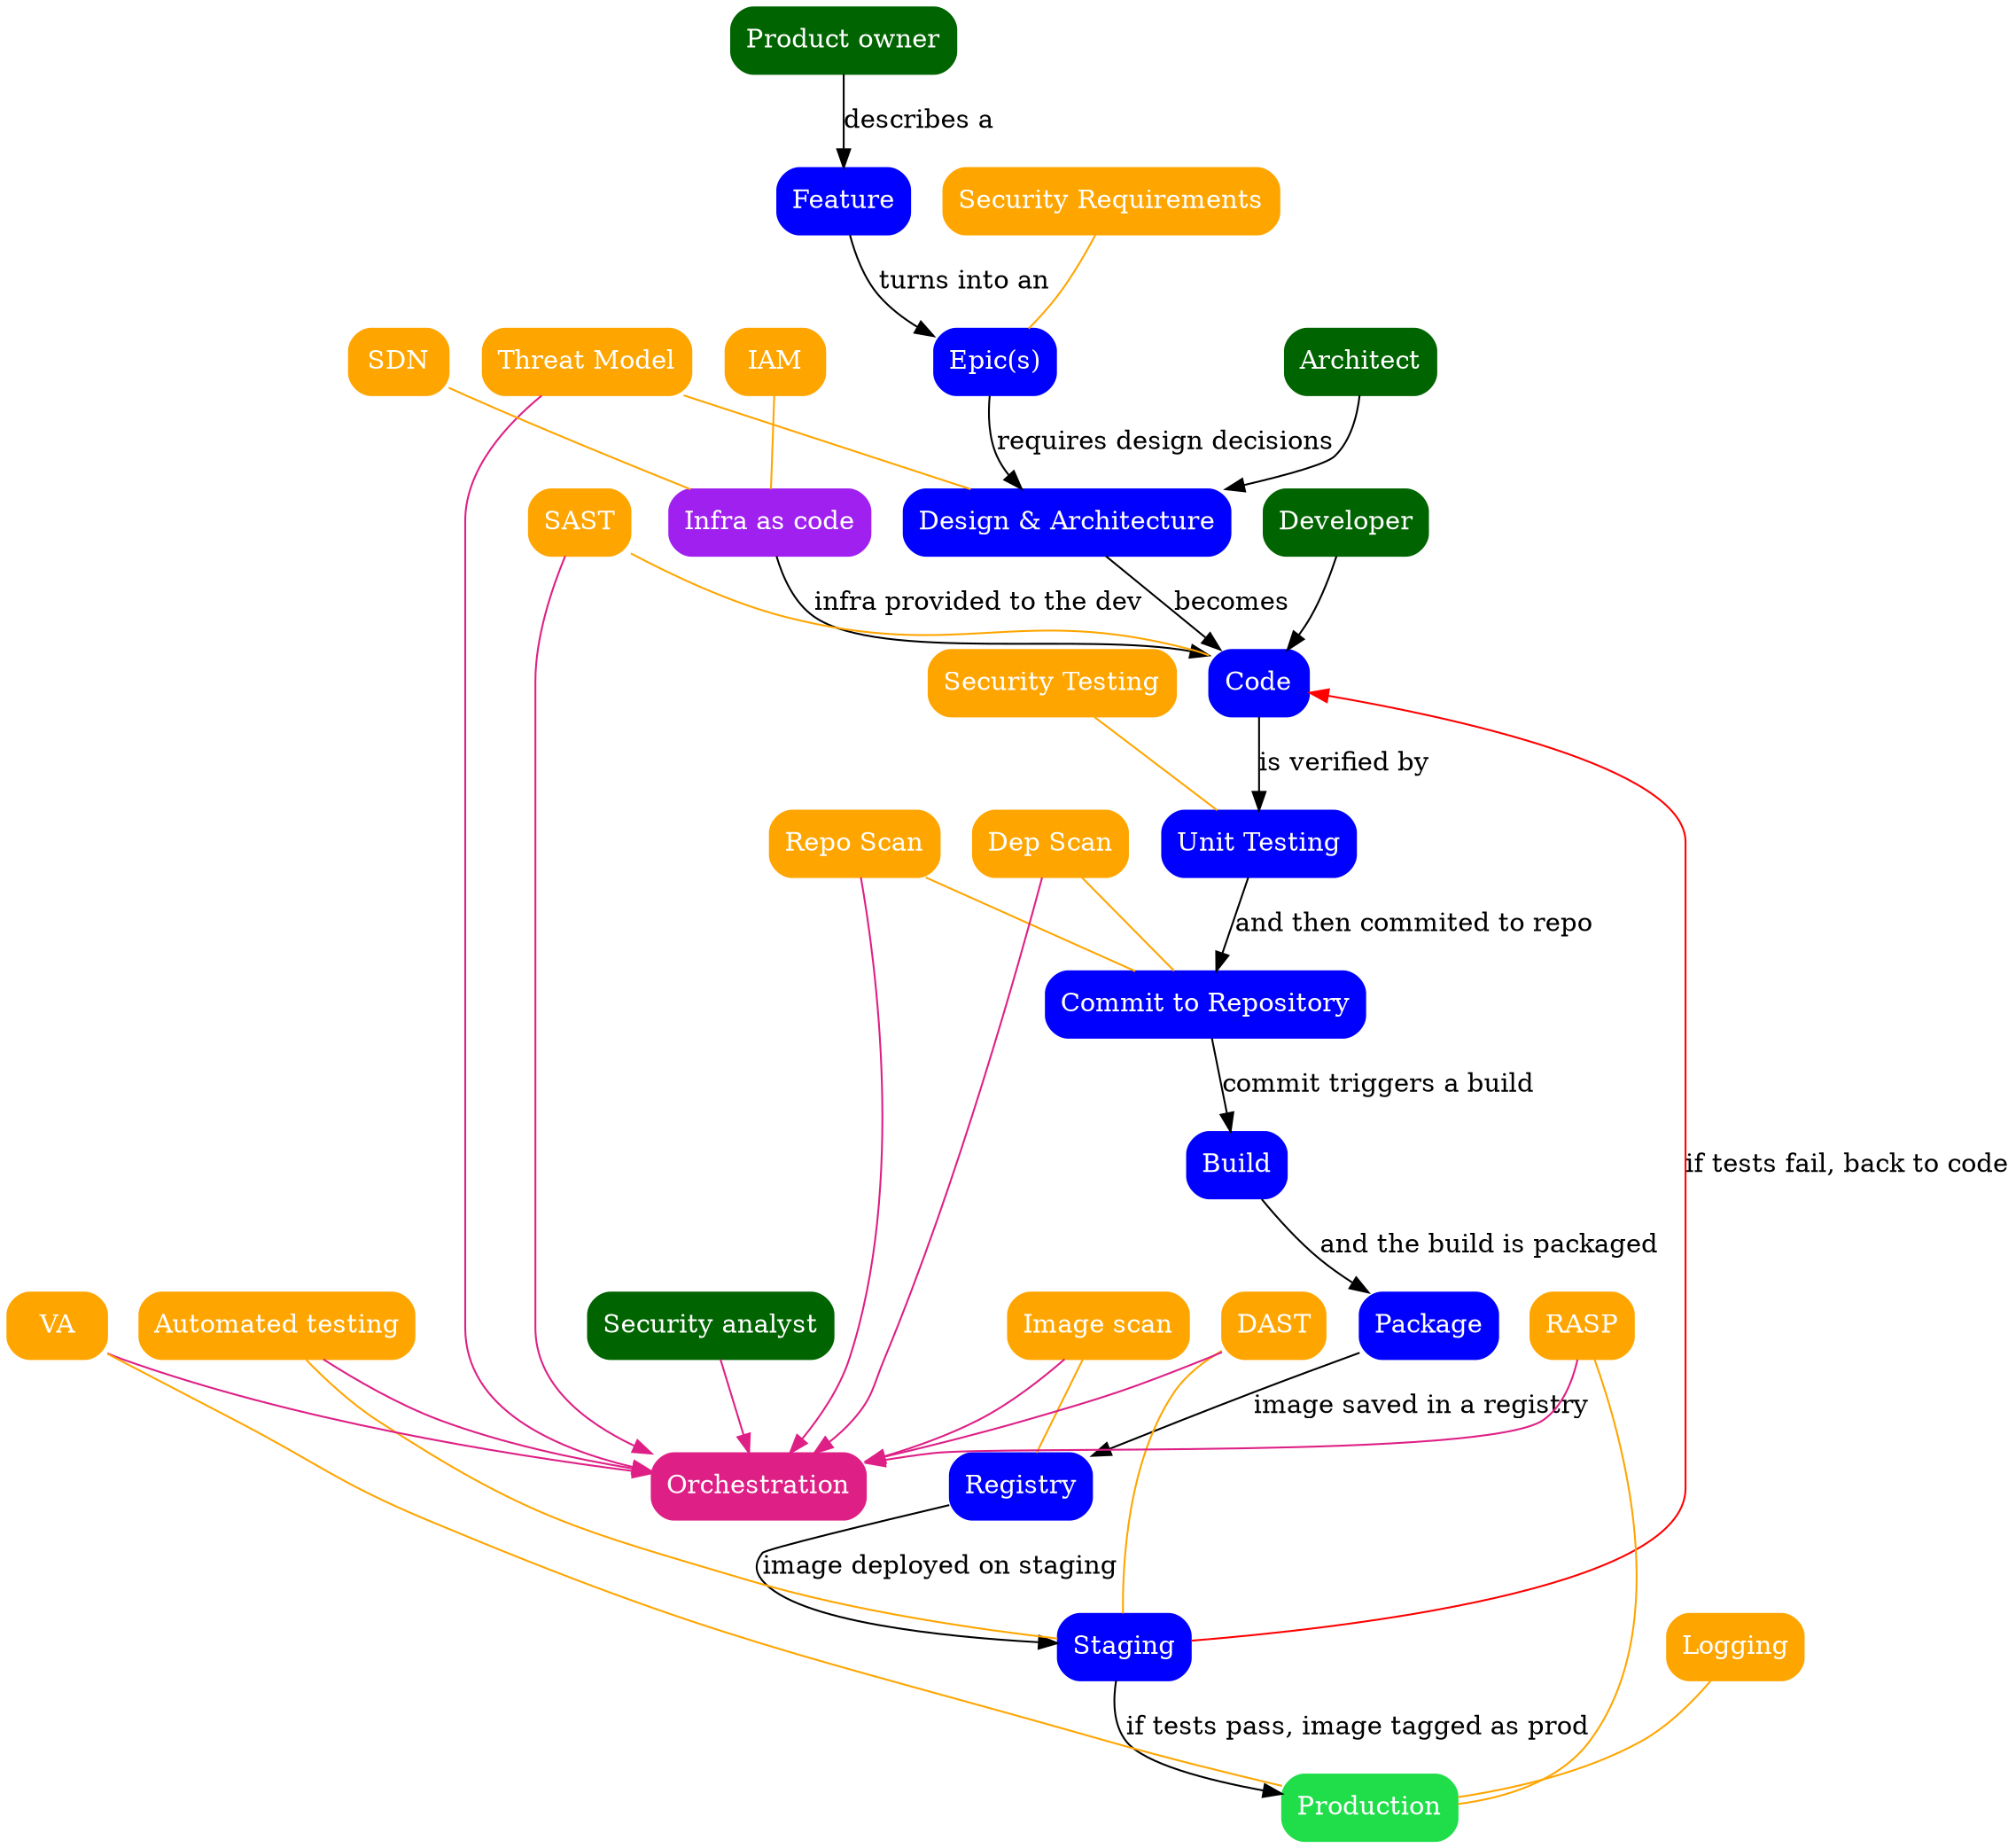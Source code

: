 digraph {
    fontname = "Calibri";
    node [fontcolor = white, style="rounded, filled", shape="box"]
    
    /* People */
    product_owner[ color=darkgreen, label="Product owner" ]
    security_engineer[ color=darkgreen, label="Security analyst" ]  
    architect[ color=darkgreen, label="Architect" ]
    developer[ color=darkgreen, label="Developer" ]
    
    /* DevOps elements*/
    infrastructure_as_code[ color=purple, label="Infra as code" ]

    /* Dev elements */
    feature[ color=blue, label="Feature" ]
    epic[ color=blue, label="Epic(s)" ]
    design[ color=blue, label="Design & Architecture" ]
    code[ color=blue, label="Code" ]
    unit_testing[ color=blue, label="Unit Testing" ]
    commit[ color=blue, label="Commit to Repository" ]
    build[ color=blue, label="Build" ]
    package[ color=blue, label="Package" ]
    registry[ color=blue, label="Registry" ]
    staging[ color=blue, label="Staging" ]

    /* AppSec elements */
    security_requirements[ color=orange, label="Security Requirements" ]
    threat_model[ color=orange, label="Threat Model" ]
    sast[ color=orange, label="SAST" ]
    access_management[ color=orange, label="IAM" ]
    network_segregation[ color=orange, label="SDN" ]
    security_testing[ color=orange, label="Security Testing" ]
    repository_check[ color=orange, label="Repo Scan" ]
    dependency_check[ color=orange, label="Dep Scan" ]
    image_scan[ color=orange, label="Image scan" ]
    automated_tests[ color=orange, label="Automated testing" ]
    dast[ color=orange, label="DAST" ]
    vulnerability_scanning[ color=orange, label="VA" ]
    rasp[ color=orange, label="RASP" ]
    logging[ color=orange, label="Logging" ]

    /* Orchestration elements*/
    orchi [ color="#DE1F85", label="Orchestration" ]

    /* End result */
    production[ color="#1FDE49", label="Production" ]

    /***************/
    /* Connections */
    /***************/

    /* Dev pipeline */
    product_owner -> feature [label = "describes a "]
    feature -> epic [label = "turns into an"]
    epic -> design [label = "requires design decisions"]
    architect -> design
    design -> code [ label = "becomes" ]
    developer -> code
    code -> unit_testing [ label = "is verified by" ]
    unit_testing -> commit [ label = "and then commited to repo"]
    commit -> build [ label = "commit triggers a build"]
    build -> package [ label = "and the build is packaged" ]
    package -> registry [ label = "image saved in a registry" ]
    registry -> staging [ label = "image deployed on staging"]
    staging -> production [label = "if tests pass, image tagged as prod"]
    staging -> code [label = "if tests fail, back to code", color="red" ]

    /* AppSec pipeline */
    security_requirements -> epic [color="orange", dir=none]
    threat_model -> design [color="orange", dir=none]
    sast -> code [color="orange", dir=none]
    security_testing -> unit_testing [ color="orange", dir=none]
    repository_check -> commit [ color="orange", dir=none]
    dependency_check -> commit [ color="orange", dir=none]
    image_scan -> registry [ color="orange", dir=none ]
    automated_tests -> staging [ color="orange", dir=none]
    dast -> staging [ color="orange", dir=none]
    vulnerability_scanning -> production [ color="orange", dir=none]
    rasp -> production [ color="orange", dir=none]
    logging -> production [ color="orange", dir=none]

    /* DevOps pipeline */
    infrastructure_as_code -> code [label = "infra provided to the dev"]
    access_management -> infrastructure_as_code [color="orange", dir=none]
    network_segregation -> infrastructure_as_code [color="orange", dir=none]
    
    /* Orchestration */
    threat_model -> orchi [ color="#DE1F85" ]
    sast -> orchi [ color="#DE1F85" ]
    repository_check -> orchi [ color="#DE1F85" ]
    dependency_check -> orchi [ color="#DE1F85" ]
    image_scan -> orchi [ color="#DE1F85" ]
    automated_tests -> orchi [ color="#DE1F85" ]
    dast -> orchi [ color="#DE1F85" ]
    vulnerability_scanning -> orchi [ color="#DE1F85" ]
    rasp -> orchi [ color="#DE1F85" ]
    security_engineer -> orchi [ color="#DE1F85" ]
}